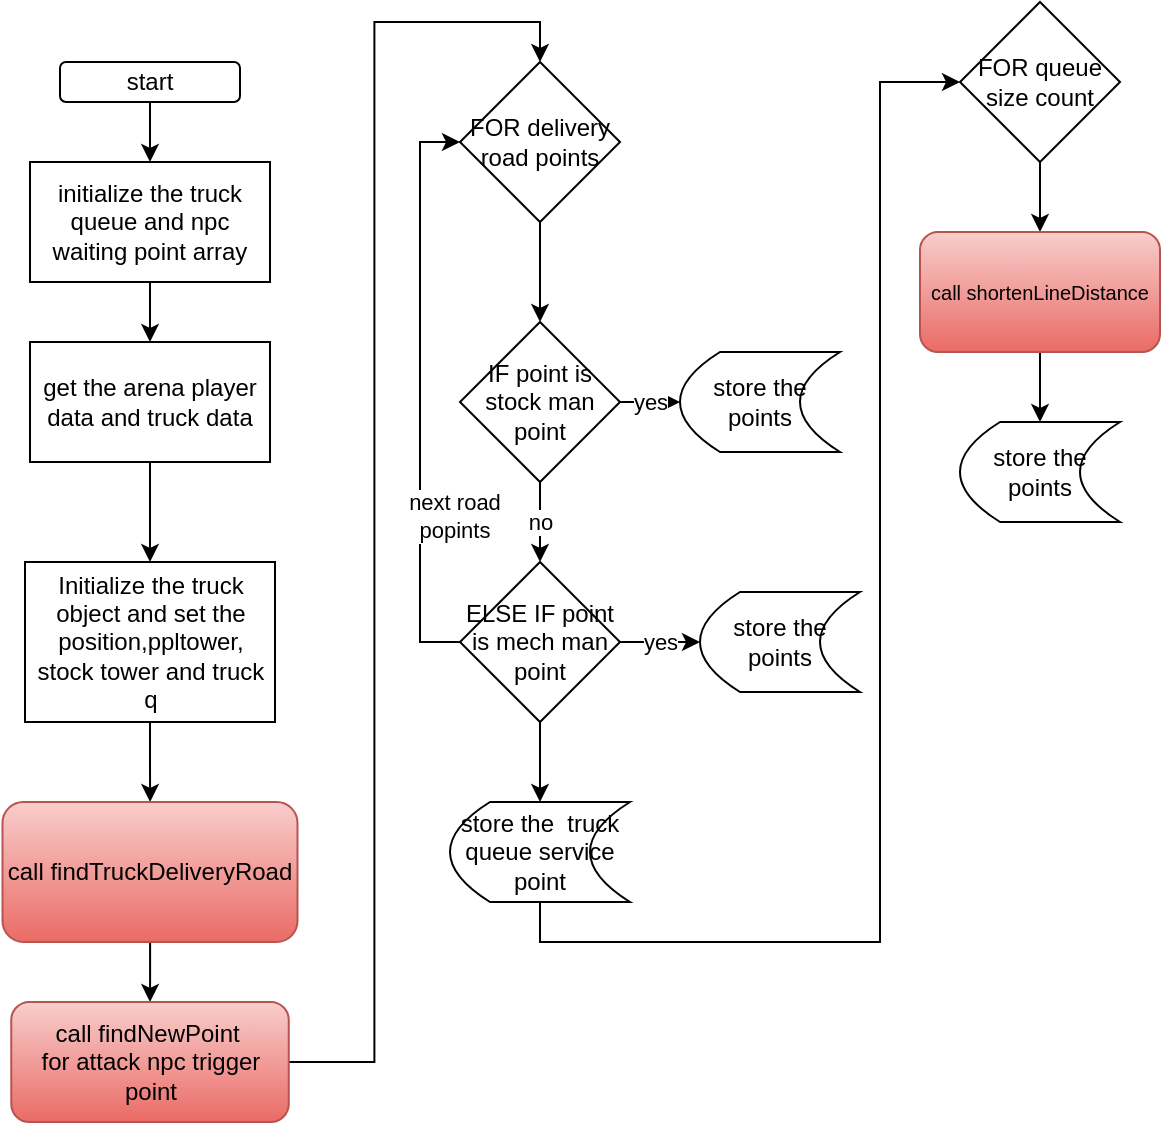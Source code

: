 <mxfile version="17.4.6" type="github">
  <diagram id="tBl8HPzjUWWQW7hCekLv" name="Page-1">
    <mxGraphModel dx="1038" dy="579" grid="1" gridSize="10" guides="1" tooltips="1" connect="1" arrows="1" fold="1" page="1" pageScale="1" pageWidth="850" pageHeight="1100" math="0" shadow="0">
      <root>
        <mxCell id="0" />
        <mxCell id="1" parent="0" />
        <mxCell id="TzyFaAYHPvw-00_mBGZv-3" value="" style="edgeStyle=orthogonalEdgeStyle;rounded=0;orthogonalLoop=1;jettySize=auto;html=1;" edge="1" parent="1" source="TzyFaAYHPvw-00_mBGZv-1" target="TzyFaAYHPvw-00_mBGZv-2">
          <mxGeometry relative="1" as="geometry" />
        </mxCell>
        <mxCell id="TzyFaAYHPvw-00_mBGZv-1" value="start" style="rounded=1;whiteSpace=wrap;html=1;" vertex="1" parent="1">
          <mxGeometry x="80" y="30" width="90" height="20" as="geometry" />
        </mxCell>
        <mxCell id="TzyFaAYHPvw-00_mBGZv-5" value="" style="edgeStyle=orthogonalEdgeStyle;rounded=0;orthogonalLoop=1;jettySize=auto;html=1;" edge="1" parent="1" source="TzyFaAYHPvw-00_mBGZv-2" target="TzyFaAYHPvw-00_mBGZv-4">
          <mxGeometry relative="1" as="geometry" />
        </mxCell>
        <mxCell id="TzyFaAYHPvw-00_mBGZv-2" value="initialize the truck queue and npc waiting point array" style="rounded=0;whiteSpace=wrap;html=1;" vertex="1" parent="1">
          <mxGeometry x="65" y="80" width="120" height="60" as="geometry" />
        </mxCell>
        <mxCell id="TzyFaAYHPvw-00_mBGZv-7" value="" style="edgeStyle=orthogonalEdgeStyle;rounded=0;orthogonalLoop=1;jettySize=auto;html=1;" edge="1" parent="1" source="TzyFaAYHPvw-00_mBGZv-4" target="TzyFaAYHPvw-00_mBGZv-6">
          <mxGeometry relative="1" as="geometry" />
        </mxCell>
        <mxCell id="TzyFaAYHPvw-00_mBGZv-4" value="get the arena player data and truck data" style="whiteSpace=wrap;html=1;rounded=0;" vertex="1" parent="1">
          <mxGeometry x="65" y="170" width="120" height="60" as="geometry" />
        </mxCell>
        <mxCell id="TzyFaAYHPvw-00_mBGZv-10" value="" style="edgeStyle=orthogonalEdgeStyle;rounded=0;orthogonalLoop=1;jettySize=auto;html=1;" edge="1" parent="1" source="TzyFaAYHPvw-00_mBGZv-6" target="TzyFaAYHPvw-00_mBGZv-9">
          <mxGeometry relative="1" as="geometry" />
        </mxCell>
        <mxCell id="TzyFaAYHPvw-00_mBGZv-6" value="Initialize the truck object and set the position,ppltower, stock tower and truck q" style="whiteSpace=wrap;html=1;rounded=0;" vertex="1" parent="1">
          <mxGeometry x="62.5" y="280" width="125" height="80" as="geometry" />
        </mxCell>
        <mxCell id="TzyFaAYHPvw-00_mBGZv-12" value="" style="edgeStyle=orthogonalEdgeStyle;rounded=0;orthogonalLoop=1;jettySize=auto;html=1;" edge="1" parent="1" source="TzyFaAYHPvw-00_mBGZv-9" target="TzyFaAYHPvw-00_mBGZv-11">
          <mxGeometry relative="1" as="geometry" />
        </mxCell>
        <mxCell id="TzyFaAYHPvw-00_mBGZv-9" value="call&amp;nbsp;findTruckDeliveryRoad" style="rounded=1;whiteSpace=wrap;html=1;fillColor=#f8cecc;gradientColor=#ea6b66;strokeColor=#b85450;" vertex="1" parent="1">
          <mxGeometry x="51.25" y="400" width="147.5" height="70" as="geometry" />
        </mxCell>
        <mxCell id="TzyFaAYHPvw-00_mBGZv-15" style="edgeStyle=orthogonalEdgeStyle;rounded=0;orthogonalLoop=1;jettySize=auto;html=1;entryX=0.5;entryY=0;entryDx=0;entryDy=0;" edge="1" parent="1" source="TzyFaAYHPvw-00_mBGZv-11" target="TzyFaAYHPvw-00_mBGZv-14">
          <mxGeometry relative="1" as="geometry" />
        </mxCell>
        <mxCell id="TzyFaAYHPvw-00_mBGZv-11" value="call&amp;nbsp;findNewPoint&amp;nbsp;&lt;br&gt;for attack npc trigger point" style="rounded=1;whiteSpace=wrap;html=1;fillColor=#f8cecc;gradientColor=#ea6b66;strokeColor=#b85450;" vertex="1" parent="1">
          <mxGeometry x="55.63" y="500" width="138.75" height="60" as="geometry" />
        </mxCell>
        <mxCell id="TzyFaAYHPvw-00_mBGZv-17" value="" style="edgeStyle=orthogonalEdgeStyle;rounded=0;orthogonalLoop=1;jettySize=auto;html=1;" edge="1" parent="1" source="TzyFaAYHPvw-00_mBGZv-14" target="TzyFaAYHPvw-00_mBGZv-16">
          <mxGeometry relative="1" as="geometry" />
        </mxCell>
        <mxCell id="TzyFaAYHPvw-00_mBGZv-14" value="FOR delivery road points" style="rhombus;whiteSpace=wrap;html=1;" vertex="1" parent="1">
          <mxGeometry x="280" y="30" width="80" height="80" as="geometry" />
        </mxCell>
        <mxCell id="TzyFaAYHPvw-00_mBGZv-21" value="yes" style="edgeStyle=orthogonalEdgeStyle;rounded=0;orthogonalLoop=1;jettySize=auto;html=1;" edge="1" parent="1" source="TzyFaAYHPvw-00_mBGZv-16" target="TzyFaAYHPvw-00_mBGZv-20">
          <mxGeometry relative="1" as="geometry" />
        </mxCell>
        <mxCell id="TzyFaAYHPvw-00_mBGZv-23" value="no" style="edgeStyle=orthogonalEdgeStyle;rounded=0;orthogonalLoop=1;jettySize=auto;html=1;" edge="1" parent="1" source="TzyFaAYHPvw-00_mBGZv-16" target="TzyFaAYHPvw-00_mBGZv-22">
          <mxGeometry relative="1" as="geometry" />
        </mxCell>
        <mxCell id="TzyFaAYHPvw-00_mBGZv-16" value="IF point is stock man point" style="rhombus;whiteSpace=wrap;html=1;" vertex="1" parent="1">
          <mxGeometry x="280" y="160" width="80" height="80" as="geometry" />
        </mxCell>
        <mxCell id="TzyFaAYHPvw-00_mBGZv-20" value="store the points" style="shape=dataStorage;whiteSpace=wrap;html=1;fixedSize=1;" vertex="1" parent="1">
          <mxGeometry x="390" y="175" width="80" height="50" as="geometry" />
        </mxCell>
        <mxCell id="TzyFaAYHPvw-00_mBGZv-25" value="yes" style="edgeStyle=orthogonalEdgeStyle;rounded=0;orthogonalLoop=1;jettySize=auto;html=1;" edge="1" parent="1" source="TzyFaAYHPvw-00_mBGZv-22" target="TzyFaAYHPvw-00_mBGZv-24">
          <mxGeometry relative="1" as="geometry" />
        </mxCell>
        <mxCell id="TzyFaAYHPvw-00_mBGZv-26" style="edgeStyle=orthogonalEdgeStyle;rounded=0;orthogonalLoop=1;jettySize=auto;html=1;entryX=0;entryY=0.5;entryDx=0;entryDy=0;" edge="1" parent="1" source="TzyFaAYHPvw-00_mBGZv-22" target="TzyFaAYHPvw-00_mBGZv-14">
          <mxGeometry relative="1" as="geometry">
            <Array as="points">
              <mxPoint x="260" y="320" />
              <mxPoint x="260" y="70" />
            </Array>
          </mxGeometry>
        </mxCell>
        <mxCell id="TzyFaAYHPvw-00_mBGZv-27" value="next road &lt;br&gt;popints" style="edgeLabel;html=1;align=center;verticalAlign=middle;resizable=0;points=[];" vertex="1" connectable="0" parent="TzyFaAYHPvw-00_mBGZv-26">
          <mxGeometry x="-0.428" y="1" relative="1" as="geometry">
            <mxPoint x="18" as="offset" />
          </mxGeometry>
        </mxCell>
        <mxCell id="TzyFaAYHPvw-00_mBGZv-29" value="" style="edgeStyle=orthogonalEdgeStyle;rounded=0;orthogonalLoop=1;jettySize=auto;html=1;" edge="1" parent="1" source="TzyFaAYHPvw-00_mBGZv-22" target="TzyFaAYHPvw-00_mBGZv-28">
          <mxGeometry relative="1" as="geometry" />
        </mxCell>
        <mxCell id="TzyFaAYHPvw-00_mBGZv-22" value="ELSE IF point is mech man point" style="rhombus;whiteSpace=wrap;html=1;" vertex="1" parent="1">
          <mxGeometry x="280" y="280" width="80" height="80" as="geometry" />
        </mxCell>
        <mxCell id="TzyFaAYHPvw-00_mBGZv-24" value="store the points" style="shape=dataStorage;whiteSpace=wrap;html=1;fixedSize=1;" vertex="1" parent="1">
          <mxGeometry x="400" y="295" width="80" height="50" as="geometry" />
        </mxCell>
        <mxCell id="TzyFaAYHPvw-00_mBGZv-31" value="" style="edgeStyle=orthogonalEdgeStyle;rounded=0;orthogonalLoop=1;jettySize=auto;html=1;" edge="1" parent="1" source="TzyFaAYHPvw-00_mBGZv-28" target="TzyFaAYHPvw-00_mBGZv-30">
          <mxGeometry relative="1" as="geometry">
            <Array as="points">
              <mxPoint x="320" y="470" />
              <mxPoint x="490" y="470" />
              <mxPoint x="490" y="40" />
            </Array>
          </mxGeometry>
        </mxCell>
        <mxCell id="TzyFaAYHPvw-00_mBGZv-28" value="store the&amp;nbsp; truck queue service point" style="shape=dataStorage;whiteSpace=wrap;html=1;fixedSize=1;" vertex="1" parent="1">
          <mxGeometry x="275" y="400" width="90" height="50" as="geometry" />
        </mxCell>
        <mxCell id="TzyFaAYHPvw-00_mBGZv-34" value="" style="edgeStyle=orthogonalEdgeStyle;rounded=0;orthogonalLoop=1;jettySize=auto;html=1;" edge="1" parent="1" source="TzyFaAYHPvw-00_mBGZv-30" target="TzyFaAYHPvw-00_mBGZv-33">
          <mxGeometry relative="1" as="geometry" />
        </mxCell>
        <mxCell id="TzyFaAYHPvw-00_mBGZv-30" value="FOR queue size count" style="rhombus;whiteSpace=wrap;html=1;" vertex="1" parent="1">
          <mxGeometry x="530" width="80" height="80" as="geometry" />
        </mxCell>
        <mxCell id="TzyFaAYHPvw-00_mBGZv-36" value="" style="edgeStyle=orthogonalEdgeStyle;rounded=0;orthogonalLoop=1;jettySize=auto;html=1;fontSize=10;" edge="1" parent="1" source="TzyFaAYHPvw-00_mBGZv-33" target="TzyFaAYHPvw-00_mBGZv-35">
          <mxGeometry relative="1" as="geometry" />
        </mxCell>
        <mxCell id="TzyFaAYHPvw-00_mBGZv-33" value="&lt;font style=&quot;font-size: 10px&quot;&gt;call&amp;nbsp;shortenLineDistance&lt;/font&gt;" style="rounded=1;whiteSpace=wrap;html=1;fillColor=#f8cecc;gradientColor=#ea6b66;strokeColor=#b85450;" vertex="1" parent="1">
          <mxGeometry x="510" y="115" width="120" height="60" as="geometry" />
        </mxCell>
        <mxCell id="TzyFaAYHPvw-00_mBGZv-35" value="store the points" style="shape=dataStorage;whiteSpace=wrap;html=1;fixedSize=1;" vertex="1" parent="1">
          <mxGeometry x="530" y="210" width="80" height="50" as="geometry" />
        </mxCell>
      </root>
    </mxGraphModel>
  </diagram>
</mxfile>
